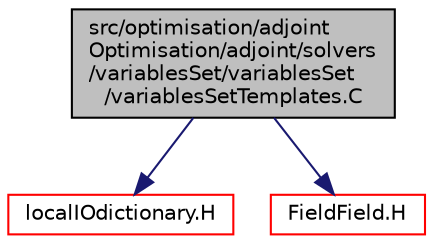 digraph "src/optimisation/adjointOptimisation/adjoint/solvers/variablesSet/variablesSet/variablesSetTemplates.C"
{
  bgcolor="transparent";
  edge [fontname="Helvetica",fontsize="10",labelfontname="Helvetica",labelfontsize="10"];
  node [fontname="Helvetica",fontsize="10",shape=record];
  Node1 [label="src/optimisation/adjoint\lOptimisation/adjoint/solvers\l/variablesSet/variablesSet\l/variablesSetTemplates.C",height=0.2,width=0.4,color="black", fillcolor="grey75", style="filled" fontcolor="black"];
  Node1 -> Node2 [color="midnightblue",fontsize="10",style="solid",fontname="Helvetica"];
  Node2 [label="localIOdictionary.H",height=0.2,width=0.4,color="red",URL="$localIOdictionary_8H.html"];
  Node1 -> Node3 [color="midnightblue",fontsize="10",style="solid",fontname="Helvetica"];
  Node3 [label="FieldField.H",height=0.2,width=0.4,color="red",URL="$FieldField_8H.html"];
}
